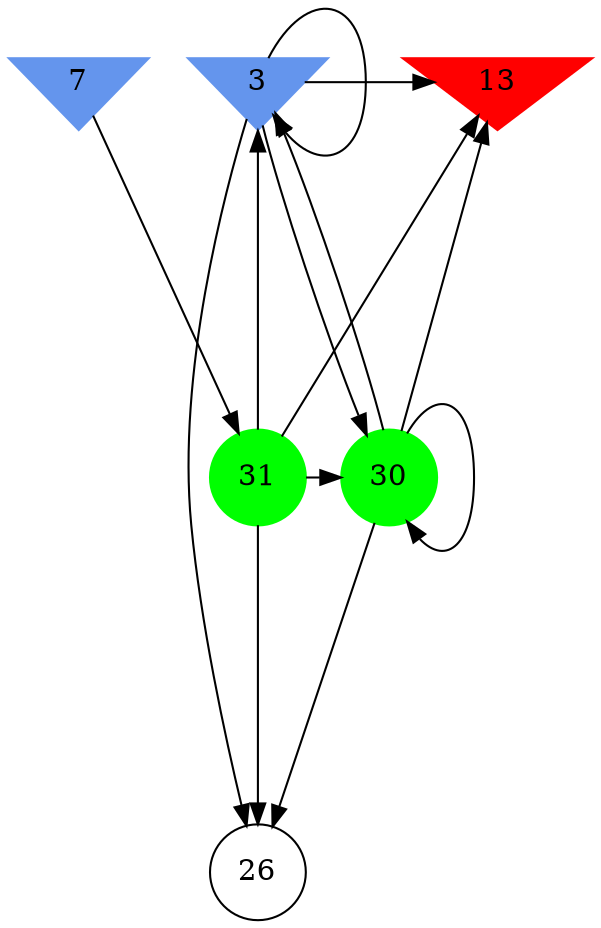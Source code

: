 digraph brain {
	ranksep=2.0;
	3 [shape=invtriangle,style=filled,color=cornflowerblue];
	7 [shape=invtriangle,style=filled,color=cornflowerblue];
	13 [shape=invtriangle,style=filled,color=red];
	26 [shape=circle,color=black];
	30 [shape=circle,style=filled,color=green];
	31 [shape=circle,style=filled,color=green];
	7	->	31;
	30	->	30;
	30	->	13;
	30	->	3;
	30	->	26;
	31	->	30;
	31	->	13;
	31	->	3;
	31	->	26;
	3	->	30;
	3	->	13;
	3	->	3;
	3	->	26;
	{ rank=same; 3; 7; 13; }
	{ rank=same; 26; }
	{ rank=same; 30; 31; }
}
